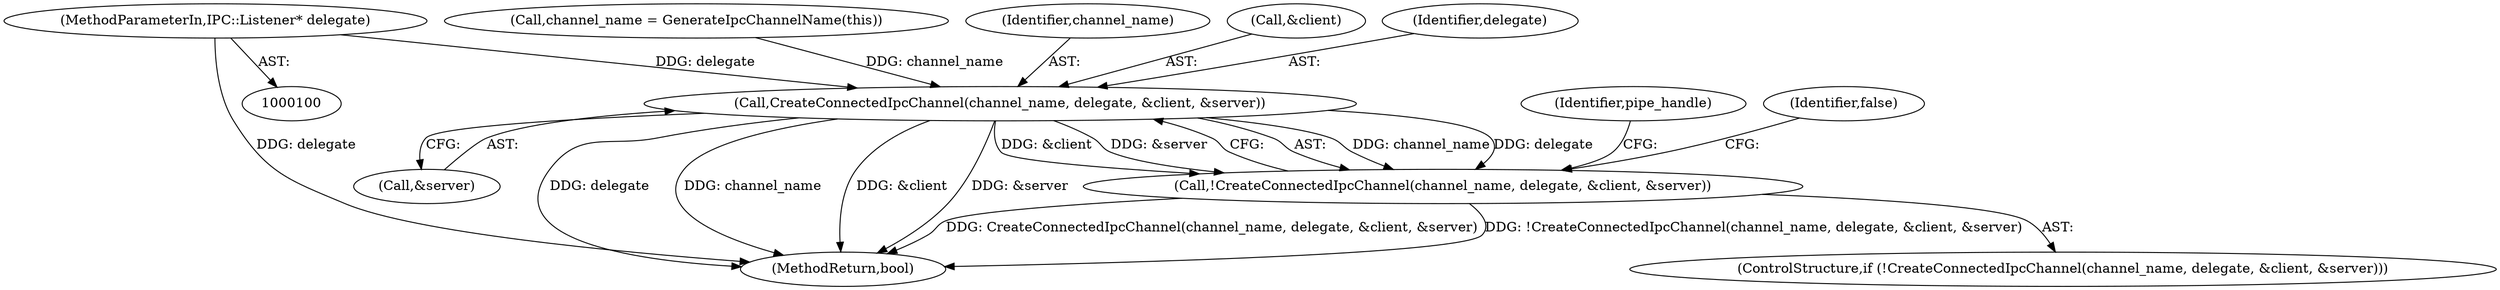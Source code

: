 digraph "1_Chrome_b15c87071f906301bccc824ce013966ca93998c7_5@pointer" {
"1000101" [label="(MethodParameterIn,IPC::Listener* delegate)"];
"1000119" [label="(Call,CreateConnectedIpcChannel(channel_name, delegate, &client, &server))"];
"1000118" [label="(Call,!CreateConnectedIpcChannel(channel_name, delegate, &client, &server))"];
"1000107" [label="(Call,channel_name = GenerateIpcChannelName(this))"];
"1000120" [label="(Identifier,channel_name)"];
"1000130" [label="(Identifier,pipe_handle)"];
"1000127" [label="(Identifier,false)"];
"1000122" [label="(Call,&client)"];
"1000119" [label="(Call,CreateConnectedIpcChannel(channel_name, delegate, &client, &server))"];
"1000117" [label="(ControlStructure,if (!CreateConnectedIpcChannel(channel_name, delegate, &client, &server)))"];
"1000124" [label="(Call,&server)"];
"1000118" [label="(Call,!CreateConnectedIpcChannel(channel_name, delegate, &client, &server))"];
"1000192" [label="(MethodReturn,bool)"];
"1000101" [label="(MethodParameterIn,IPC::Listener* delegate)"];
"1000121" [label="(Identifier,delegate)"];
"1000101" -> "1000100"  [label="AST: "];
"1000101" -> "1000192"  [label="DDG: delegate"];
"1000101" -> "1000119"  [label="DDG: delegate"];
"1000119" -> "1000118"  [label="AST: "];
"1000119" -> "1000124"  [label="CFG: "];
"1000120" -> "1000119"  [label="AST: "];
"1000121" -> "1000119"  [label="AST: "];
"1000122" -> "1000119"  [label="AST: "];
"1000124" -> "1000119"  [label="AST: "];
"1000118" -> "1000119"  [label="CFG: "];
"1000119" -> "1000192"  [label="DDG: delegate"];
"1000119" -> "1000192"  [label="DDG: channel_name"];
"1000119" -> "1000192"  [label="DDG: &client"];
"1000119" -> "1000192"  [label="DDG: &server"];
"1000119" -> "1000118"  [label="DDG: channel_name"];
"1000119" -> "1000118"  [label="DDG: delegate"];
"1000119" -> "1000118"  [label="DDG: &client"];
"1000119" -> "1000118"  [label="DDG: &server"];
"1000107" -> "1000119"  [label="DDG: channel_name"];
"1000118" -> "1000117"  [label="AST: "];
"1000127" -> "1000118"  [label="CFG: "];
"1000130" -> "1000118"  [label="CFG: "];
"1000118" -> "1000192"  [label="DDG: !CreateConnectedIpcChannel(channel_name, delegate, &client, &server)"];
"1000118" -> "1000192"  [label="DDG: CreateConnectedIpcChannel(channel_name, delegate, &client, &server)"];
}
